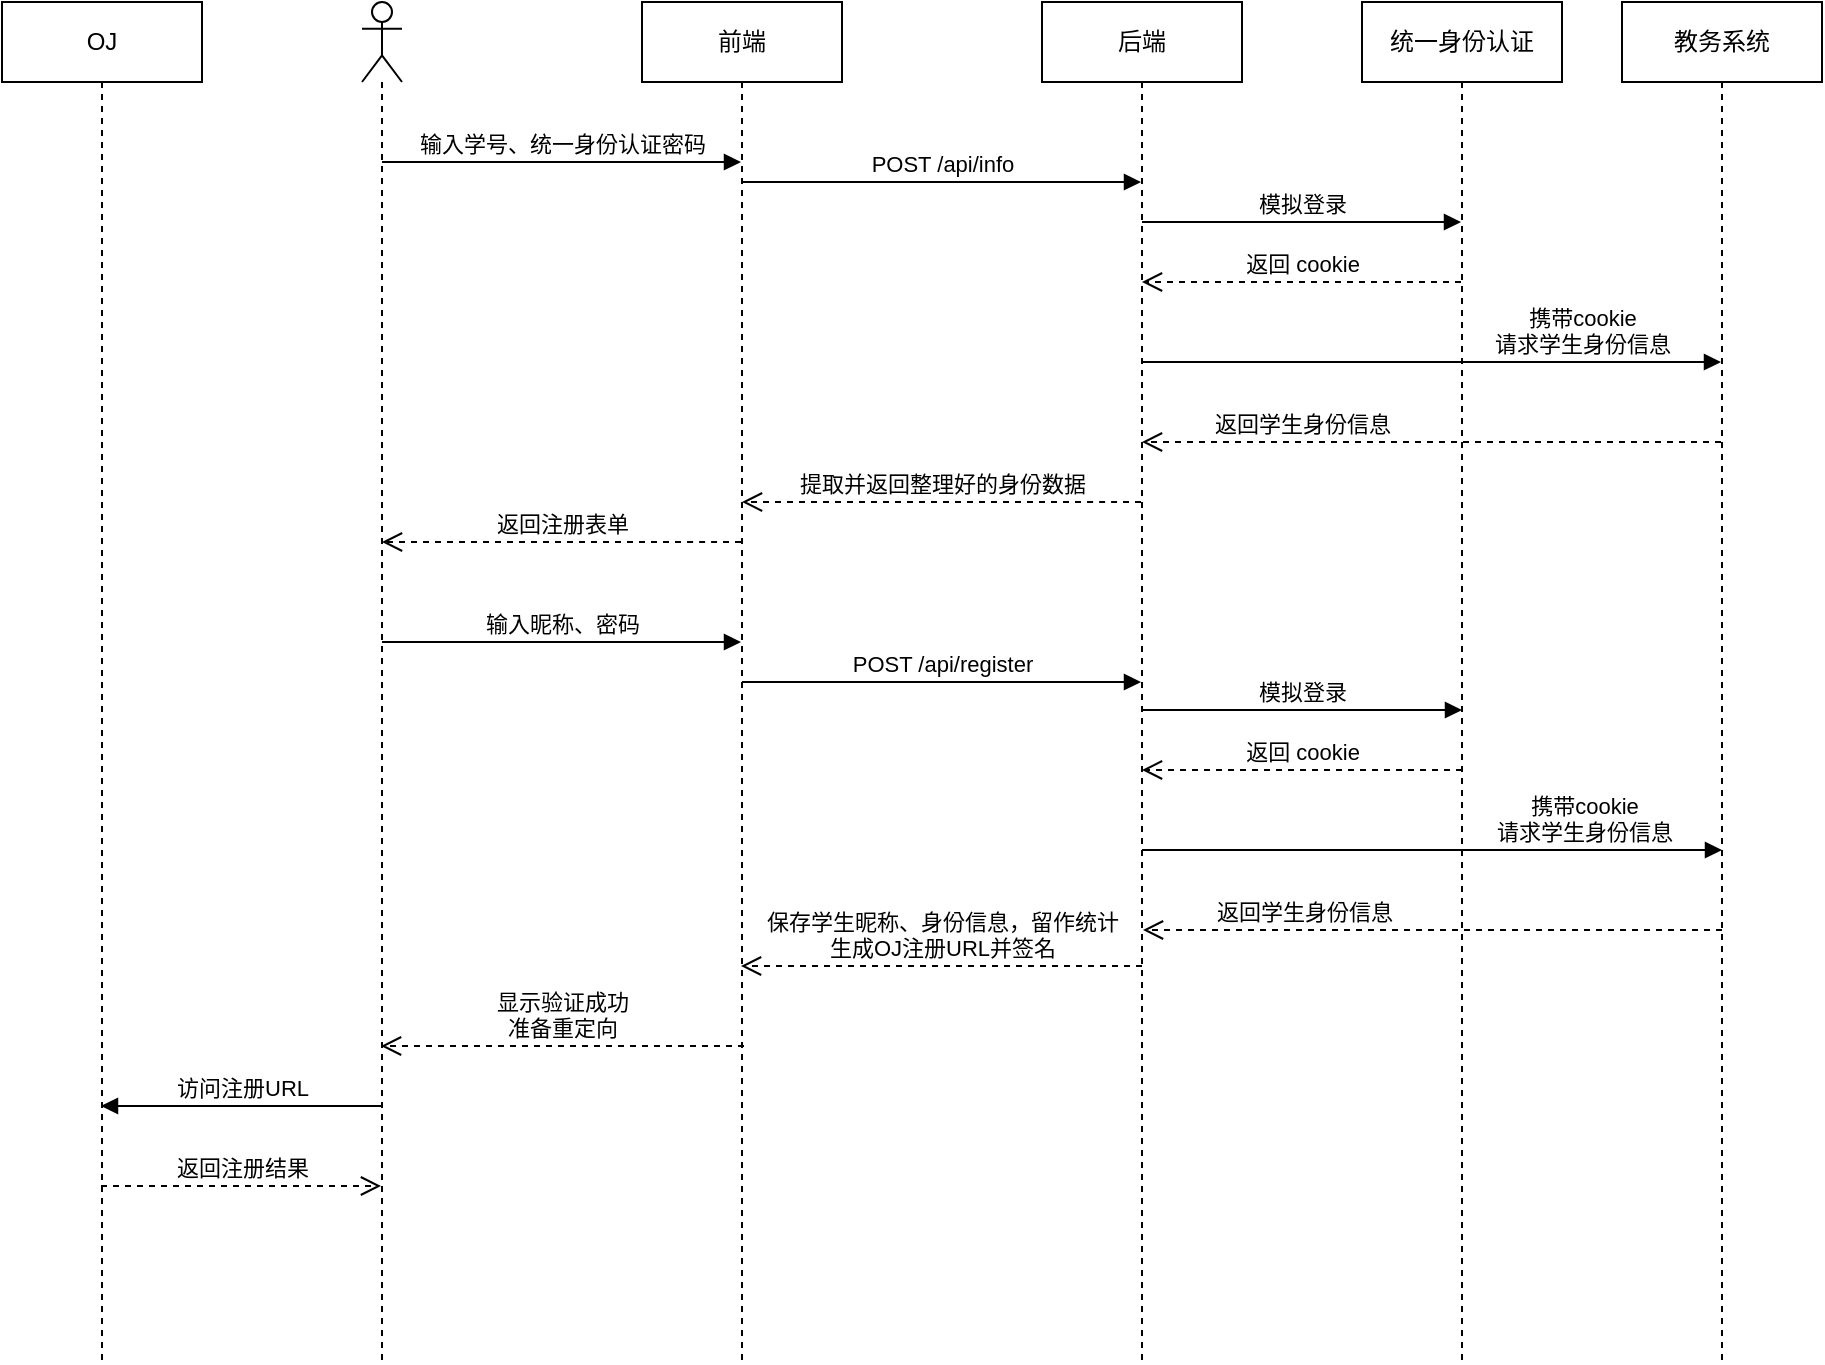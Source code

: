 <mxfile version="13.10.0" type="embed">
    <diagram id="LKr6Y9R56_4BZkTqFB7h" name="第 1 页">
        <mxGraphModel dx="1850" dy="649" grid="1" gridSize="10" guides="1" tooltips="1" connect="1" arrows="1" fold="1" page="1" pageScale="1" pageWidth="827" pageHeight="1169" math="0" shadow="0">
            <root>
                <mxCell id="0"/>
                <mxCell id="1" parent="0"/>
                <mxCell id="3" value="" style="shape=umlLifeline;participant=umlActor;perimeter=lifelinePerimeter;whiteSpace=wrap;html=1;container=1;collapsible=0;recursiveResize=0;verticalAlign=top;spacingTop=36;outlineConnect=0;" parent="1" vertex="1">
                    <mxGeometry x="130" y="120" width="20" height="680" as="geometry"/>
                </mxCell>
                <mxCell id="4" value="前端" style="shape=umlLifeline;perimeter=lifelinePerimeter;whiteSpace=wrap;html=1;container=1;collapsible=0;recursiveResize=0;outlineConnect=0;" parent="1" vertex="1">
                    <mxGeometry x="270" y="120" width="100" height="680" as="geometry"/>
                </mxCell>
                <mxCell id="5" value="后端" style="shape=umlLifeline;perimeter=lifelinePerimeter;whiteSpace=wrap;html=1;container=1;collapsible=0;recursiveResize=0;outlineConnect=0;" parent="1" vertex="1">
                    <mxGeometry x="470" y="120" width="100" height="680" as="geometry"/>
                </mxCell>
                <mxCell id="7" value="输入学号、统一身份认证密码" style="html=1;verticalAlign=bottom;endArrow=block;" parent="1" target="4" edge="1">
                    <mxGeometry width="80" relative="1" as="geometry">
                        <mxPoint x="140" y="200" as="sourcePoint"/>
                        <mxPoint x="220" y="200" as="targetPoint"/>
                    </mxGeometry>
                </mxCell>
                <mxCell id="8" value="POST /api/info" style="html=1;verticalAlign=bottom;endArrow=block;" parent="1" source="4" target="5" edge="1">
                    <mxGeometry width="80" relative="1" as="geometry">
                        <mxPoint x="330" y="230" as="sourcePoint"/>
                        <mxPoint x="510" y="230" as="targetPoint"/>
                        <Array as="points">
                            <mxPoint x="340" y="210"/>
                        </Array>
                    </mxGeometry>
                </mxCell>
                <mxCell id="9" value="统一身份认证" style="shape=umlLifeline;perimeter=lifelinePerimeter;whiteSpace=wrap;html=1;container=1;collapsible=0;recursiveResize=0;outlineConnect=0;" parent="1" vertex="1">
                    <mxGeometry x="630" y="120" width="100" height="680" as="geometry"/>
                </mxCell>
                <mxCell id="10" value="模拟登录" style="html=1;verticalAlign=bottom;endArrow=block;" parent="1" source="5" target="9" edge="1">
                    <mxGeometry width="80" relative="1" as="geometry">
                        <mxPoint x="540.0" y="230" as="sourcePoint"/>
                        <mxPoint x="680" y="230" as="targetPoint"/>
                        <Array as="points">
                            <mxPoint x="560.19" y="230"/>
                        </Array>
                    </mxGeometry>
                </mxCell>
                <mxCell id="11" value="返回 cookie" style="html=1;verticalAlign=bottom;endArrow=open;dashed=1;endSize=8;" parent="1" source="9" target="5" edge="1">
                    <mxGeometry relative="1" as="geometry">
                        <mxPoint x="660" y="290" as="sourcePoint"/>
                        <mxPoint x="580" y="290" as="targetPoint"/>
                        <Array as="points">
                            <mxPoint x="550" y="260"/>
                        </Array>
                    </mxGeometry>
                </mxCell>
                <mxCell id="12" value="携带cookie&lt;br&gt;请求学生身份信息" style="html=1;verticalAlign=bottom;endArrow=block;" parent="1" source="5" target="13" edge="1">
                    <mxGeometry x="0.52" width="80" relative="1" as="geometry">
                        <mxPoint x="520.0" y="310" as="sourcePoint"/>
                        <mxPoint x="679.69" y="310" as="targetPoint"/>
                        <Array as="points">
                            <mxPoint x="560" y="300"/>
                        </Array>
                        <mxPoint as="offset"/>
                    </mxGeometry>
                </mxCell>
                <mxCell id="13" value="教务系统" style="shape=umlLifeline;perimeter=lifelinePerimeter;whiteSpace=wrap;html=1;container=1;collapsible=0;recursiveResize=0;outlineConnect=0;" parent="1" vertex="1">
                    <mxGeometry x="760" y="120" width="100" height="680" as="geometry"/>
                </mxCell>
                <mxCell id="14" value="返回学生身份信息" style="html=1;verticalAlign=bottom;endArrow=open;dashed=1;endSize=8;" parent="1" source="13" edge="1">
                    <mxGeometry x="0.447" relative="1" as="geometry">
                        <mxPoint x="679.69" y="340" as="sourcePoint"/>
                        <mxPoint x="520.0" y="340" as="targetPoint"/>
                        <mxPoint as="offset"/>
                    </mxGeometry>
                </mxCell>
                <mxCell id="15" value="提取并返回整理好的身份数据" style="html=1;verticalAlign=bottom;endArrow=open;dashed=1;endSize=8;" parent="1" source="5" target="4" edge="1">
                    <mxGeometry relative="1" as="geometry">
                        <mxPoint x="440" y="370" as="sourcePoint"/>
                        <mxPoint x="360" y="370" as="targetPoint"/>
                        <Array as="points">
                            <mxPoint x="500" y="370"/>
                        </Array>
                    </mxGeometry>
                </mxCell>
                <mxCell id="17" value="返回注册表单" style="html=1;verticalAlign=bottom;endArrow=open;dashed=1;endSize=8;" parent="1" source="4" target="3" edge="1">
                    <mxGeometry relative="1" as="geometry">
                        <mxPoint x="260" y="400" as="sourcePoint"/>
                        <mxPoint x="180" y="400" as="targetPoint"/>
                        <Array as="points">
                            <mxPoint x="300" y="390"/>
                        </Array>
                    </mxGeometry>
                </mxCell>
                <mxCell id="18" value="输入昵称、密码" style="html=1;verticalAlign=bottom;endArrow=block;" parent="1" source="3" target="4" edge="1">
                    <mxGeometry width="80" relative="1" as="geometry">
                        <mxPoint x="190.5" y="460" as="sourcePoint"/>
                        <mxPoint x="370.0" y="460" as="targetPoint"/>
                        <Array as="points">
                            <mxPoint x="300" y="440"/>
                        </Array>
                    </mxGeometry>
                </mxCell>
                <mxCell id="19" value="POST /api/register" style="html=1;verticalAlign=bottom;endArrow=block;" parent="1" source="4" target="5" edge="1">
                    <mxGeometry width="80" relative="1" as="geometry">
                        <mxPoint x="340.0" y="460" as="sourcePoint"/>
                        <mxPoint x="500" y="460" as="targetPoint"/>
                        <Array as="points">
                            <mxPoint x="360.19" y="460"/>
                        </Array>
                    </mxGeometry>
                </mxCell>
                <mxCell id="20" value="OJ" style="shape=umlLifeline;perimeter=lifelinePerimeter;whiteSpace=wrap;html=1;container=1;collapsible=0;recursiveResize=0;outlineConnect=0;" parent="1" vertex="1">
                    <mxGeometry x="-50" y="120" width="100" height="680" as="geometry"/>
                </mxCell>
                <mxCell id="22" value="保存学生昵称、身份信息，留作统计&lt;br&gt;生成OJ注册URL并签名" style="html=1;verticalAlign=bottom;endArrow=open;dashed=1;endSize=8;" parent="1" edge="1">
                    <mxGeometry relative="1" as="geometry">
                        <mxPoint x="520" y="602" as="sourcePoint"/>
                        <mxPoint x="319.5" y="602" as="targetPoint"/>
                        <Array as="points">
                            <mxPoint x="520.5" y="602"/>
                        </Array>
                    </mxGeometry>
                </mxCell>
                <mxCell id="23" value="显示验证成功&lt;br&gt;准备重定向" style="html=1;verticalAlign=bottom;endArrow=open;dashed=1;endSize=8;" parent="1" edge="1">
                    <mxGeometry relative="1" as="geometry">
                        <mxPoint x="321" y="642" as="sourcePoint"/>
                        <mxPoint x="139.5" y="642" as="targetPoint"/>
                        <Array as="points">
                            <mxPoint x="320.5" y="642"/>
                        </Array>
                    </mxGeometry>
                </mxCell>
                <mxCell id="27" value="访问注册URL" style="html=1;verticalAlign=bottom;endArrow=block;" parent="1" edge="1">
                    <mxGeometry width="80" relative="1" as="geometry">
                        <mxPoint x="139.5" y="672" as="sourcePoint"/>
                        <mxPoint x="-0.5" y="672" as="targetPoint"/>
                        <Array as="points">
                            <mxPoint x="100" y="672"/>
                        </Array>
                    </mxGeometry>
                </mxCell>
                <mxCell id="28" value="返回注册结果" style="html=1;verticalAlign=bottom;endArrow=open;dashed=1;endSize=8;" parent="1" edge="1">
                    <mxGeometry relative="1" as="geometry">
                        <mxPoint x="-0.5" y="712" as="sourcePoint"/>
                        <mxPoint x="139.5" y="712" as="targetPoint"/>
                        <Array as="points">
                            <mxPoint x="100" y="712"/>
                        </Array>
                    </mxGeometry>
                </mxCell>
                <mxCell id="29" value="模拟登录" style="html=1;verticalAlign=bottom;endArrow=block;" edge="1" parent="1">
                    <mxGeometry width="80" relative="1" as="geometry">
                        <mxPoint x="520" y="474" as="sourcePoint"/>
                        <mxPoint x="680" y="474" as="targetPoint"/>
                        <Array as="points">
                            <mxPoint x="560.69" y="474"/>
                        </Array>
                    </mxGeometry>
                </mxCell>
                <mxCell id="30" value="返回 cookie" style="html=1;verticalAlign=bottom;endArrow=open;dashed=1;endSize=8;" edge="1" parent="1">
                    <mxGeometry relative="1" as="geometry">
                        <mxPoint x="680" y="504" as="sourcePoint"/>
                        <mxPoint x="520" y="504" as="targetPoint"/>
                        <Array as="points">
                            <mxPoint x="550.5" y="504"/>
                        </Array>
                    </mxGeometry>
                </mxCell>
                <mxCell id="31" value="携带cookie&lt;br&gt;请求学生身份信息" style="html=1;verticalAlign=bottom;endArrow=block;" edge="1" parent="1">
                    <mxGeometry x="0.52" width="80" relative="1" as="geometry">
                        <mxPoint x="520" y="544" as="sourcePoint"/>
                        <mxPoint x="810" y="544" as="targetPoint"/>
                        <Array as="points">
                            <mxPoint x="560.5" y="544"/>
                        </Array>
                        <mxPoint as="offset"/>
                    </mxGeometry>
                </mxCell>
                <mxCell id="32" value="返回学生身份信息" style="html=1;verticalAlign=bottom;endArrow=open;dashed=1;endSize=8;" edge="1" parent="1">
                    <mxGeometry x="0.447" relative="1" as="geometry">
                        <mxPoint x="810" y="584" as="sourcePoint"/>
                        <mxPoint x="520.5" y="584" as="targetPoint"/>
                        <mxPoint as="offset"/>
                    </mxGeometry>
                </mxCell>
            </root>
        </mxGraphModel>
    </diagram>
</mxfile>